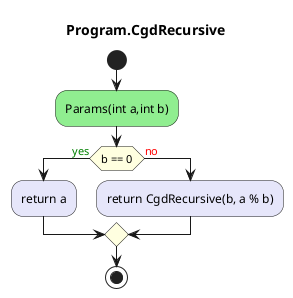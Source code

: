 @startuml Program.CgdRecursive
title Program.CgdRecursive
start
#LightGreen:Params(int a,int b);
#LightYellow:if (b == 0) then (<color:green>yes)
        #Lavender:return a;
    else (<color:red>no)
            #Lavender:return CgdRecursive(b, a % b);
endif
stop
@enduml
